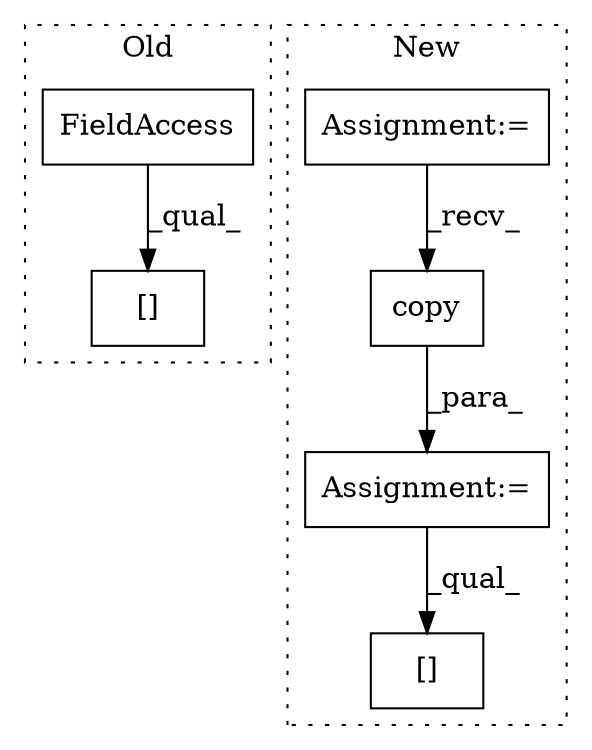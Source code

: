 digraph G {
subgraph cluster0 {
1 [label="[]" a="2" s="212,238" l="12,1" shape="box"];
4 [label="FieldAccess" a="22" s="212" l="11" shape="box"];
label = "Old";
style="dotted";
}
subgraph cluster1 {
2 [label="copy" a="32" s="504" l="6" shape="box"];
3 [label="Assignment:=" a="7" s="483" l="1" shape="box"];
5 [label="Assignment:=" a="7" s="302" l="19" shape="box"];
6 [label="[]" a="2" s="623,633" l="7,1" shape="box"];
label = "New";
style="dotted";
}
2 -> 3 [label="_para_"];
3 -> 6 [label="_qual_"];
4 -> 1 [label="_qual_"];
5 -> 2 [label="_recv_"];
}